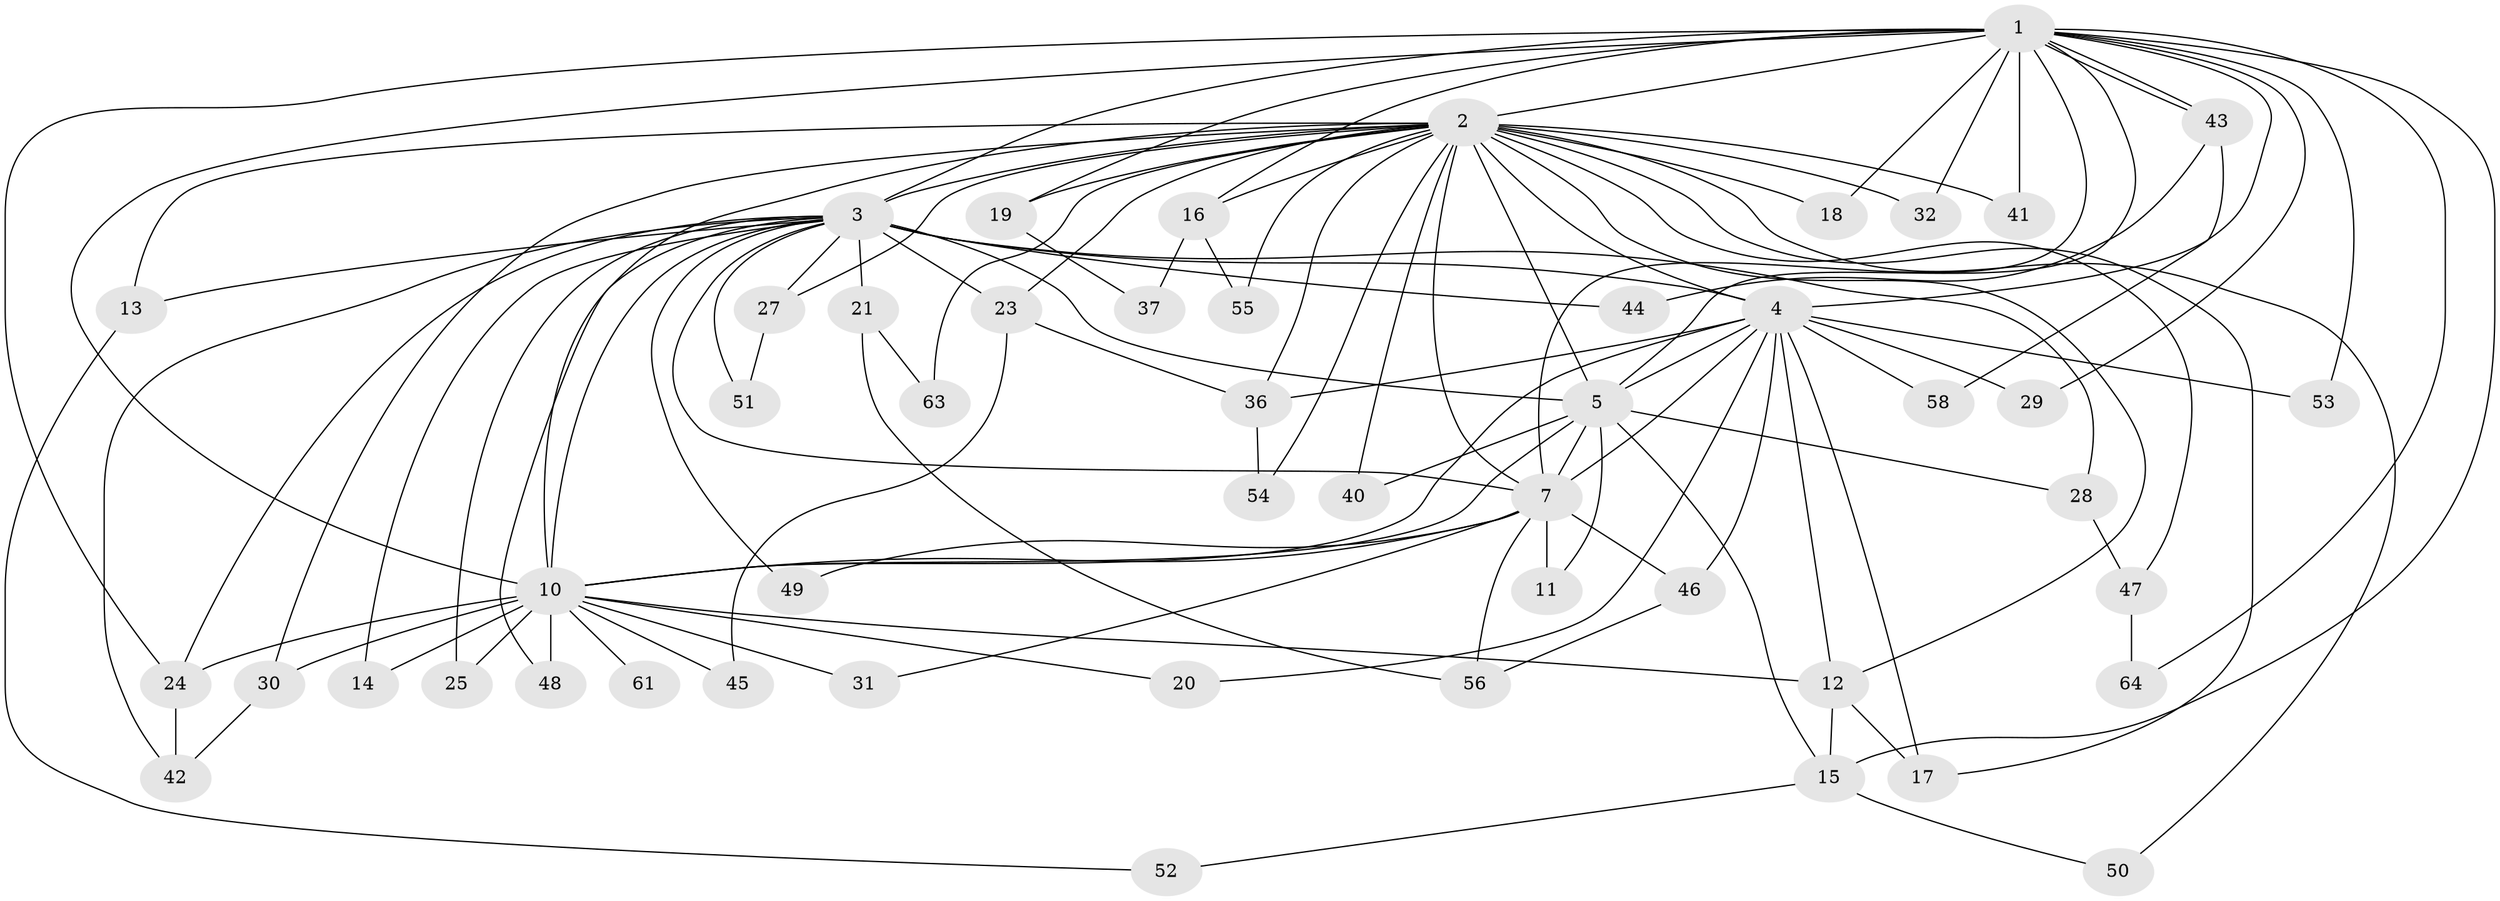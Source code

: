 // original degree distribution, {23: 0.015625, 15: 0.015625, 13: 0.015625, 11: 0.015625, 14: 0.03125, 22: 0.015625, 19: 0.015625, 16: 0.015625, 17: 0.015625, 2: 0.5, 5: 0.015625, 3: 0.203125, 4: 0.109375, 6: 0.015625}
// Generated by graph-tools (version 1.1) at 2025/11/02/27/25 16:11:06]
// undirected, 50 vertices, 112 edges
graph export_dot {
graph [start="1"]
  node [color=gray90,style=filled];
  1 [super="+39"];
  2 [super="+6"];
  3 [super="+8"];
  4 [super="+9"];
  5 [super="+60"];
  7 [super="+33"];
  10 [super="+26"];
  11;
  12 [super="+35"];
  13;
  14;
  15 [super="+22"];
  16;
  17 [super="+34"];
  18;
  19;
  20;
  21;
  23;
  24 [super="+38"];
  25;
  27;
  28;
  29;
  30;
  31;
  32;
  36 [super="+62"];
  37;
  40;
  41;
  42 [super="+59"];
  43;
  44;
  45;
  46;
  47;
  48;
  49;
  50;
  51;
  52;
  53;
  54;
  55;
  56 [super="+57"];
  58;
  61;
  63;
  64;
  1 -- 2 [weight=2];
  1 -- 3 [weight=2];
  1 -- 4 [weight=3];
  1 -- 5;
  1 -- 7;
  1 -- 10 [weight=2];
  1 -- 15;
  1 -- 16;
  1 -- 18;
  1 -- 19;
  1 -- 24;
  1 -- 29;
  1 -- 32;
  1 -- 41;
  1 -- 43;
  1 -- 43;
  1 -- 53;
  1 -- 64;
  2 -- 3 [weight=4];
  2 -- 4 [weight=4];
  2 -- 5 [weight=3];
  2 -- 7 [weight=2];
  2 -- 10 [weight=2];
  2 -- 18;
  2 -- 27;
  2 -- 41;
  2 -- 47;
  2 -- 63;
  2 -- 12;
  2 -- 13;
  2 -- 16;
  2 -- 17;
  2 -- 19;
  2 -- 23;
  2 -- 30;
  2 -- 32;
  2 -- 36;
  2 -- 40;
  2 -- 50;
  2 -- 54;
  2 -- 55;
  3 -- 4 [weight=4];
  3 -- 5 [weight=2];
  3 -- 7 [weight=2];
  3 -- 10 [weight=2];
  3 -- 13;
  3 -- 21 [weight=2];
  3 -- 23;
  3 -- 49;
  3 -- 14;
  3 -- 24;
  3 -- 25;
  3 -- 27;
  3 -- 28;
  3 -- 42;
  3 -- 44;
  3 -- 48;
  3 -- 51;
  4 -- 5 [weight=2];
  4 -- 7 [weight=2];
  4 -- 10 [weight=2];
  4 -- 20;
  4 -- 58;
  4 -- 36;
  4 -- 12;
  4 -- 46;
  4 -- 17;
  4 -- 53;
  4 -- 29;
  5 -- 7;
  5 -- 10;
  5 -- 11;
  5 -- 15;
  5 -- 28;
  5 -- 40;
  7 -- 10;
  7 -- 11;
  7 -- 31 [weight=2];
  7 -- 46;
  7 -- 56;
  7 -- 49;
  10 -- 14;
  10 -- 20;
  10 -- 25;
  10 -- 30;
  10 -- 31;
  10 -- 61 [weight=2];
  10 -- 48;
  10 -- 45;
  10 -- 24;
  10 -- 12;
  12 -- 17;
  12 -- 15;
  13 -- 52;
  15 -- 50;
  15 -- 52;
  16 -- 37;
  16 -- 55;
  19 -- 37;
  21 -- 63;
  21 -- 56;
  23 -- 45;
  23 -- 36;
  24 -- 42;
  27 -- 51;
  28 -- 47;
  30 -- 42;
  36 -- 54;
  43 -- 44;
  43 -- 58;
  46 -- 56;
  47 -- 64;
}

